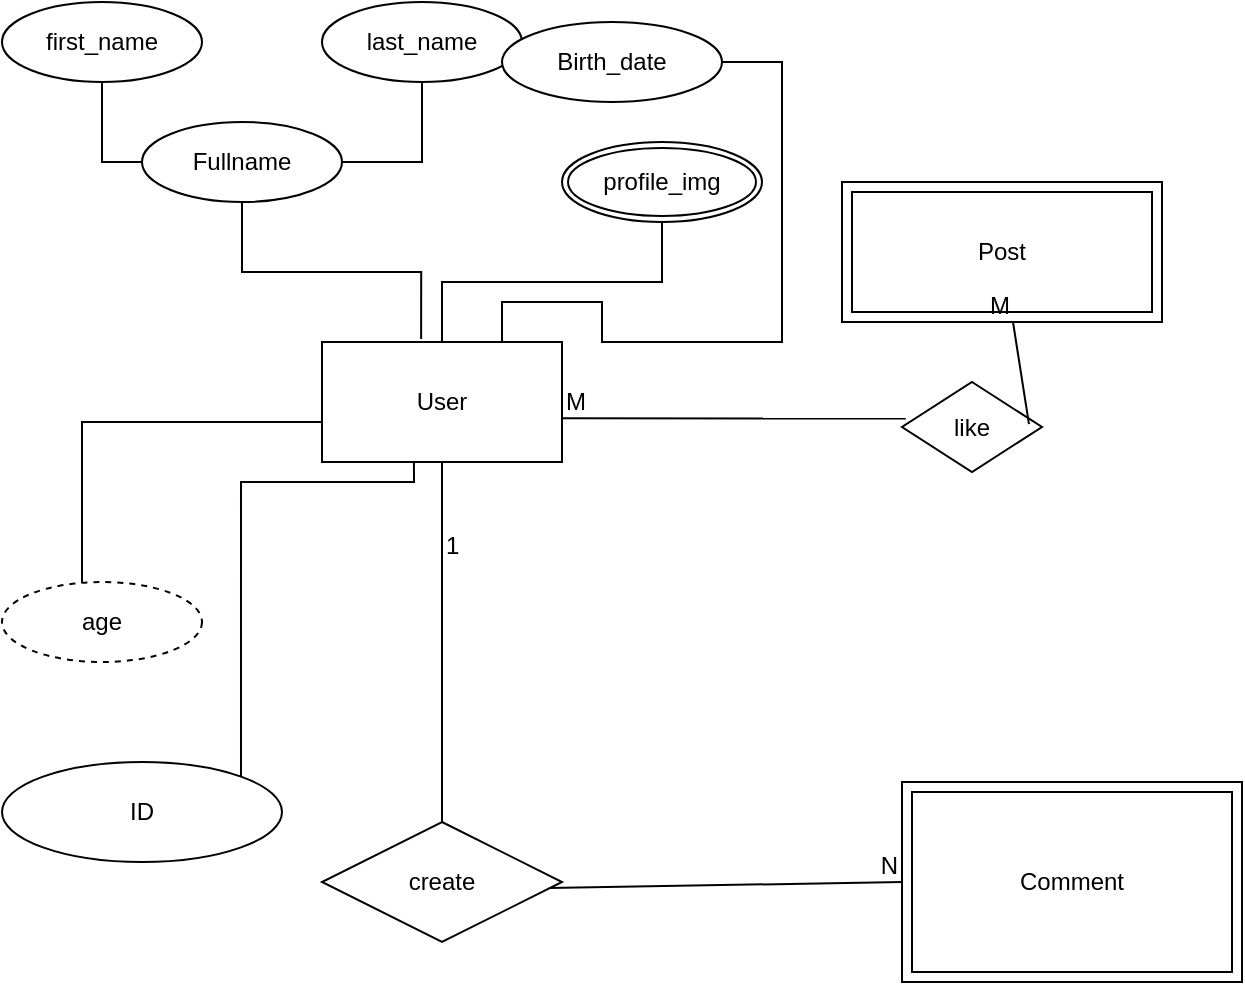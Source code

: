 <mxfile version="22.1.18" type="github">
  <diagram name="Page-1" id="1XMby2Y9bVHlfGQoYC-g">
    <mxGraphModel dx="842" dy="500" grid="1" gridSize="10" guides="1" tooltips="1" connect="1" arrows="1" fold="1" page="1" pageScale="1" pageWidth="850" pageHeight="1100" math="0" shadow="0">
      <root>
        <mxCell id="0" />
        <mxCell id="1" parent="0" />
        <mxCell id="wxknf1ZDpgJDN8jg29Oh-31" style="edgeStyle=orthogonalEdgeStyle;rounded=0;orthogonalLoop=1;jettySize=auto;html=1;entryX=0.5;entryY=1;entryDx=0;entryDy=0;endArrow=none;endFill=0;" edge="1" parent="1" source="wxknf1ZDpgJDN8jg29Oh-32" target="wxknf1ZDpgJDN8jg29Oh-43">
          <mxGeometry relative="1" as="geometry" />
        </mxCell>
        <mxCell id="wxknf1ZDpgJDN8jg29Oh-32" value="User" style="rounded=0;whiteSpace=wrap;html=1;" vertex="1" parent="1">
          <mxGeometry x="210" y="180" width="120" height="60" as="geometry" />
        </mxCell>
        <mxCell id="wxknf1ZDpgJDN8jg29Oh-33" value="Comment&lt;br&gt;" style="shape=ext;margin=3;double=1;whiteSpace=wrap;html=1;align=center;" vertex="1" parent="1">
          <mxGeometry x="500" y="400" width="170" height="100" as="geometry" />
        </mxCell>
        <mxCell id="wxknf1ZDpgJDN8jg29Oh-34" value="Post" style="shape=ext;margin=3;double=1;whiteSpace=wrap;html=1;align=center;" vertex="1" parent="1">
          <mxGeometry x="470" y="100" width="160" height="70" as="geometry" />
        </mxCell>
        <mxCell id="wxknf1ZDpgJDN8jg29Oh-35" style="edgeStyle=orthogonalEdgeStyle;rounded=0;orthogonalLoop=1;jettySize=auto;html=1;exitX=1;exitY=0.5;exitDx=0;exitDy=0;entryX=0.5;entryY=1;entryDx=0;entryDy=0;endArrow=none;endFill=0;" edge="1" parent="1" source="wxknf1ZDpgJDN8jg29Oh-36" target="wxknf1ZDpgJDN8jg29Oh-40">
          <mxGeometry relative="1" as="geometry" />
        </mxCell>
        <mxCell id="wxknf1ZDpgJDN8jg29Oh-36" value="Fullname" style="ellipse;whiteSpace=wrap;html=1;align=center;" vertex="1" parent="1">
          <mxGeometry x="120" y="70" width="100" height="40" as="geometry" />
        </mxCell>
        <mxCell id="wxknf1ZDpgJDN8jg29Oh-37" style="edgeStyle=orthogonalEdgeStyle;rounded=0;orthogonalLoop=1;jettySize=auto;html=1;entryX=0.413;entryY=-0.026;entryDx=0;entryDy=0;entryPerimeter=0;endArrow=none;endFill=0;" edge="1" parent="1" source="wxknf1ZDpgJDN8jg29Oh-36" target="wxknf1ZDpgJDN8jg29Oh-32">
          <mxGeometry relative="1" as="geometry" />
        </mxCell>
        <mxCell id="wxknf1ZDpgJDN8jg29Oh-40" value="last_name" style="ellipse;whiteSpace=wrap;html=1;align=center;" vertex="1" parent="1">
          <mxGeometry x="210" y="10" width="100" height="40" as="geometry" />
        </mxCell>
        <mxCell id="wxknf1ZDpgJDN8jg29Oh-41" style="edgeStyle=orthogonalEdgeStyle;rounded=0;orthogonalLoop=1;jettySize=auto;html=1;exitX=0.5;exitY=1;exitDx=0;exitDy=0;entryX=0;entryY=0.5;entryDx=0;entryDy=0;endArrow=none;endFill=0;" edge="1" parent="1" source="wxknf1ZDpgJDN8jg29Oh-42" target="wxknf1ZDpgJDN8jg29Oh-36">
          <mxGeometry relative="1" as="geometry" />
        </mxCell>
        <mxCell id="wxknf1ZDpgJDN8jg29Oh-42" value="first_name" style="ellipse;whiteSpace=wrap;html=1;align=center;" vertex="1" parent="1">
          <mxGeometry x="50" y="10" width="100" height="40" as="geometry" />
        </mxCell>
        <mxCell id="wxknf1ZDpgJDN8jg29Oh-43" value="profile_img" style="ellipse;shape=doubleEllipse;margin=3;whiteSpace=wrap;html=1;align=center;" vertex="1" parent="1">
          <mxGeometry x="330" y="80" width="100" height="40" as="geometry" />
        </mxCell>
        <mxCell id="wxknf1ZDpgJDN8jg29Oh-44" style="edgeStyle=orthogonalEdgeStyle;rounded=0;orthogonalLoop=1;jettySize=auto;html=1;exitX=1;exitY=0.5;exitDx=0;exitDy=0;endArrow=none;endFill=0;" edge="1" parent="1" source="wxknf1ZDpgJDN8jg29Oh-45" target="wxknf1ZDpgJDN8jg29Oh-32">
          <mxGeometry relative="1" as="geometry">
            <Array as="points">
              <mxPoint x="90" y="320" />
              <mxPoint x="90" y="220" />
            </Array>
          </mxGeometry>
        </mxCell>
        <mxCell id="wxknf1ZDpgJDN8jg29Oh-45" value="age" style="ellipse;whiteSpace=wrap;html=1;align=center;dashed=1;" vertex="1" parent="1">
          <mxGeometry x="50" y="300" width="100" height="40" as="geometry" />
        </mxCell>
        <mxCell id="wxknf1ZDpgJDN8jg29Oh-46" style="edgeStyle=orthogonalEdgeStyle;rounded=0;orthogonalLoop=1;jettySize=auto;html=1;exitX=0;exitY=0.5;exitDx=0;exitDy=0;endArrow=none;endFill=0;" edge="1" parent="1" source="wxknf1ZDpgJDN8jg29Oh-47" target="wxknf1ZDpgJDN8jg29Oh-32">
          <mxGeometry relative="1" as="geometry">
            <Array as="points">
              <mxPoint x="440" y="40" />
              <mxPoint x="440" y="180" />
              <mxPoint x="350" y="180" />
              <mxPoint x="350" y="160" />
              <mxPoint x="300" y="160" />
            </Array>
          </mxGeometry>
        </mxCell>
        <mxCell id="wxknf1ZDpgJDN8jg29Oh-47" value="Birth_date" style="ellipse;whiteSpace=wrap;html=1;align=center;" vertex="1" parent="1">
          <mxGeometry x="300" y="20" width="110" height="40" as="geometry" />
        </mxCell>
        <mxCell id="wxknf1ZDpgJDN8jg29Oh-48" value="ID" style="ellipse;whiteSpace=wrap;html=1;align=center;" vertex="1" parent="1">
          <mxGeometry x="50" y="390" width="140" height="50" as="geometry" />
        </mxCell>
        <mxCell id="wxknf1ZDpgJDN8jg29Oh-49" style="edgeStyle=orthogonalEdgeStyle;rounded=0;orthogonalLoop=1;jettySize=auto;html=1;exitX=1;exitY=0;exitDx=0;exitDy=0;entryX=0.383;entryY=1.005;entryDx=0;entryDy=0;entryPerimeter=0;endArrow=none;endFill=0;" edge="1" parent="1" source="wxknf1ZDpgJDN8jg29Oh-48" target="wxknf1ZDpgJDN8jg29Oh-32">
          <mxGeometry relative="1" as="geometry">
            <Array as="points">
              <mxPoint x="170" y="250" />
            </Array>
          </mxGeometry>
        </mxCell>
        <mxCell id="wxknf1ZDpgJDN8jg29Oh-51" value="create" style="shape=rhombus;perimeter=rhombusPerimeter;whiteSpace=wrap;html=1;align=center;" vertex="1" parent="1">
          <mxGeometry x="210" y="420" width="120" height="60" as="geometry" />
        </mxCell>
        <mxCell id="wxknf1ZDpgJDN8jg29Oh-59" value="" style="endArrow=none;html=1;rounded=0;exitX=0.946;exitY=0.55;exitDx=0;exitDy=0;exitPerimeter=0;entryX=0;entryY=0.5;entryDx=0;entryDy=0;" edge="1" parent="1" source="wxknf1ZDpgJDN8jg29Oh-51" target="wxknf1ZDpgJDN8jg29Oh-33">
          <mxGeometry relative="1" as="geometry">
            <mxPoint x="340" y="430" as="sourcePoint" />
            <mxPoint x="480" y="410" as="targetPoint" />
          </mxGeometry>
        </mxCell>
        <mxCell id="wxknf1ZDpgJDN8jg29Oh-60" value="N" style="resizable=0;html=1;whiteSpace=wrap;align=right;verticalAlign=bottom;" connectable="0" vertex="1" parent="wxknf1ZDpgJDN8jg29Oh-59">
          <mxGeometry x="1" relative="1" as="geometry" />
        </mxCell>
        <mxCell id="wxknf1ZDpgJDN8jg29Oh-61" style="edgeStyle=orthogonalEdgeStyle;rounded=0;orthogonalLoop=1;jettySize=auto;html=1;exitX=0.5;exitY=1;exitDx=0;exitDy=0;" edge="1" parent="1" source="wxknf1ZDpgJDN8jg29Oh-51" target="wxknf1ZDpgJDN8jg29Oh-51">
          <mxGeometry relative="1" as="geometry" />
        </mxCell>
        <mxCell id="wxknf1ZDpgJDN8jg29Oh-63" value="" style="endArrow=none;html=1;rounded=0;exitX=0.5;exitY=1;exitDx=0;exitDy=0;" edge="1" parent="1" source="wxknf1ZDpgJDN8jg29Oh-32" target="wxknf1ZDpgJDN8jg29Oh-51">
          <mxGeometry relative="1" as="geometry">
            <mxPoint x="270" y="300" as="sourcePoint" />
            <mxPoint x="430" y="300" as="targetPoint" />
          </mxGeometry>
        </mxCell>
        <mxCell id="wxknf1ZDpgJDN8jg29Oh-64" value="1" style="resizable=0;html=1;whiteSpace=wrap;align=left;verticalAlign=bottom;" connectable="0" vertex="1" parent="wxknf1ZDpgJDN8jg29Oh-63">
          <mxGeometry x="-1" relative="1" as="geometry">
            <mxPoint y="50" as="offset" />
          </mxGeometry>
        </mxCell>
        <mxCell id="wxknf1ZDpgJDN8jg29Oh-66" value="like" style="shape=rhombus;perimeter=rhombusPerimeter;whiteSpace=wrap;html=1;align=center;" vertex="1" parent="1">
          <mxGeometry x="500" y="200" width="70" height="45" as="geometry" />
        </mxCell>
        <mxCell id="wxknf1ZDpgJDN8jg29Oh-67" value="" style="endArrow=none;html=1;rounded=0;exitX=0.907;exitY=0.467;exitDx=0;exitDy=0;exitPerimeter=0;" edge="1" parent="1" source="wxknf1ZDpgJDN8jg29Oh-66" target="wxknf1ZDpgJDN8jg29Oh-34">
          <mxGeometry relative="1" as="geometry">
            <mxPoint x="470" y="230" as="sourcePoint" />
            <mxPoint x="585" y="214.66" as="targetPoint" />
          </mxGeometry>
        </mxCell>
        <mxCell id="wxknf1ZDpgJDN8jg29Oh-68" value="M" style="resizable=0;html=1;whiteSpace=wrap;align=right;verticalAlign=bottom;" connectable="0" vertex="1" parent="wxknf1ZDpgJDN8jg29Oh-67">
          <mxGeometry x="1" relative="1" as="geometry" />
        </mxCell>
        <mxCell id="wxknf1ZDpgJDN8jg29Oh-69" value="" style="endArrow=none;html=1;rounded=0;entryX=0.027;entryY=0.406;entryDx=0;entryDy=0;entryPerimeter=0;exitX=1.003;exitY=0.636;exitDx=0;exitDy=0;exitPerimeter=0;" edge="1" parent="1" source="wxknf1ZDpgJDN8jg29Oh-32" target="wxknf1ZDpgJDN8jg29Oh-66">
          <mxGeometry relative="1" as="geometry">
            <mxPoint x="340" y="220" as="sourcePoint" />
            <mxPoint x="370" y="220" as="targetPoint" />
          </mxGeometry>
        </mxCell>
        <mxCell id="wxknf1ZDpgJDN8jg29Oh-70" value="M" style="resizable=0;html=1;whiteSpace=wrap;align=left;verticalAlign=bottom;" connectable="0" vertex="1" parent="wxknf1ZDpgJDN8jg29Oh-69">
          <mxGeometry x="-1" relative="1" as="geometry" />
        </mxCell>
      </root>
    </mxGraphModel>
  </diagram>
</mxfile>
